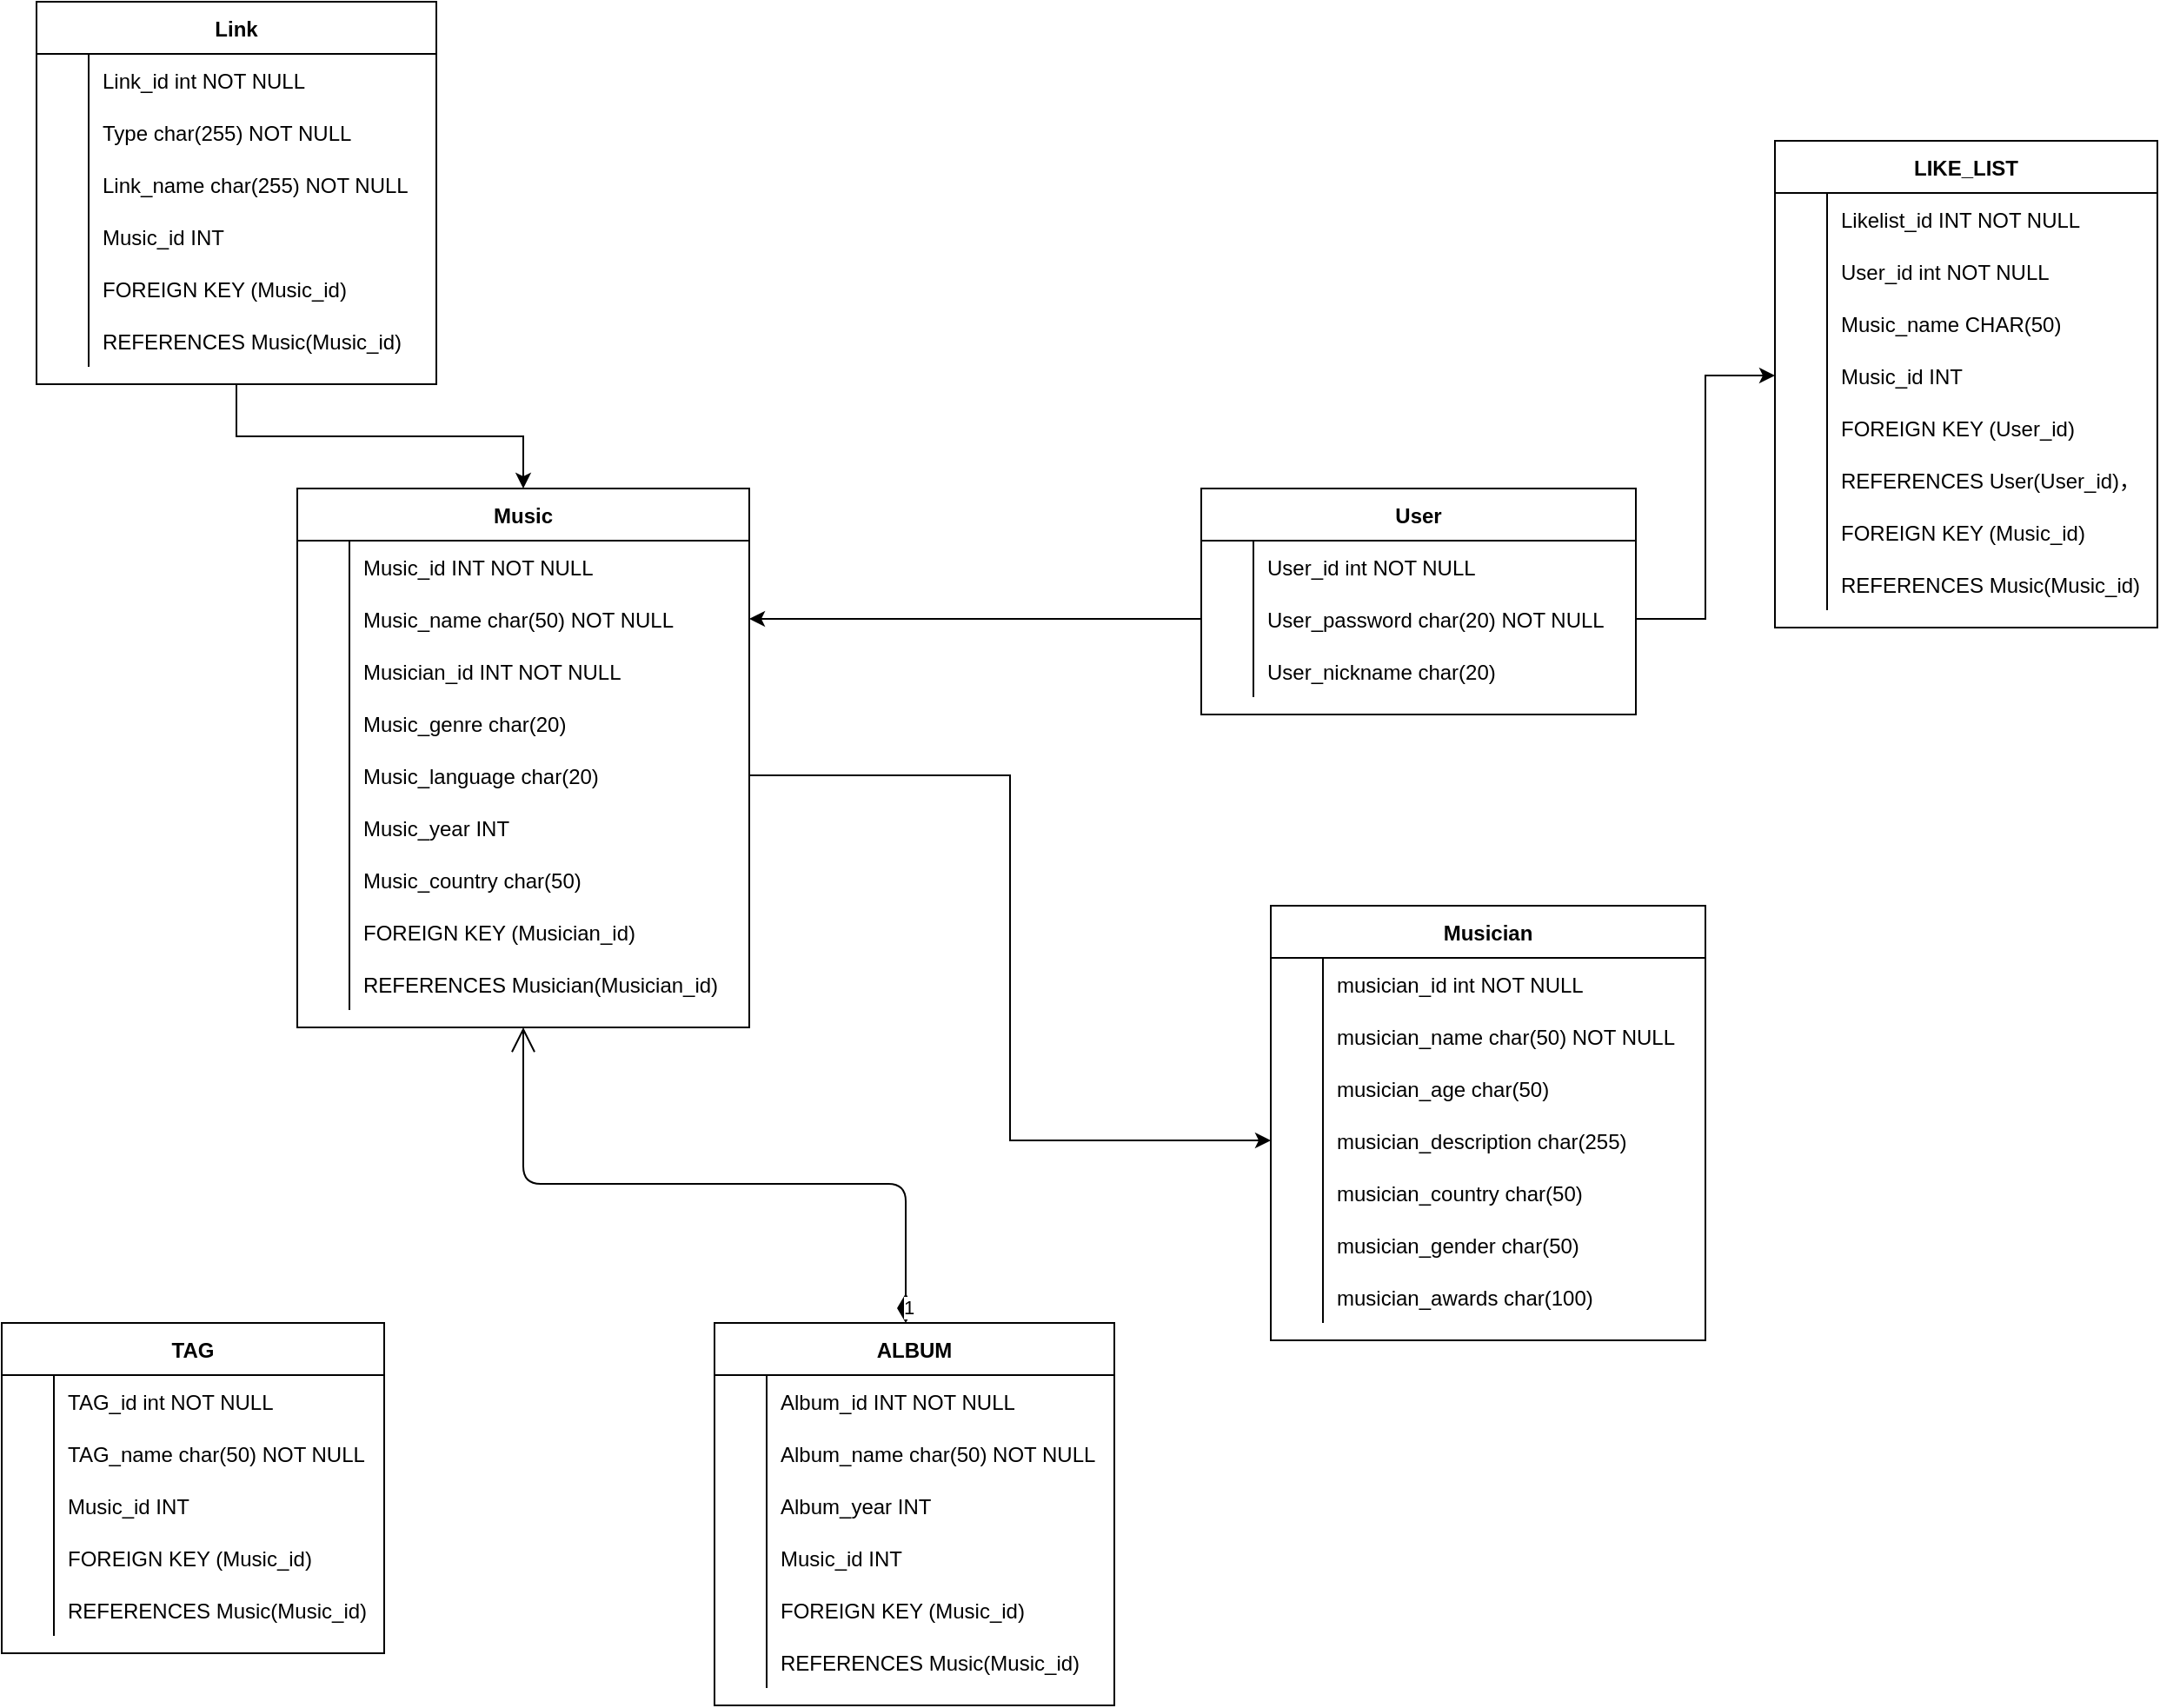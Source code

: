 <mxfile version="15.2.9" type="github">
  <diagram id="eq7mqiS46OCzrNljJGgb" name="Page-1">
    <mxGraphModel dx="2512" dy="762" grid="1" gridSize="10" guides="1" tooltips="1" connect="1" arrows="1" fold="1" page="1" pageScale="1" pageWidth="850" pageHeight="1100" math="0" shadow="0">
      <root>
        <mxCell id="0" />
        <mxCell id="1" parent="0" />
        <mxCell id="Ucu_w0ZbEck6iu1tIsg4-1" value="User" style="shape=table;startSize=30;container=1;collapsible=1;childLayout=tableLayout;fixedRows=1;rowLines=0;fontStyle=1;align=center;resizeLast=1;" vertex="1" parent="1">
          <mxGeometry x="520" y="320" width="250" height="130" as="geometry" />
        </mxCell>
        <mxCell id="Ucu_w0ZbEck6iu1tIsg4-2" value="" style="shape=partialRectangle;collapsible=0;dropTarget=0;pointerEvents=0;fillColor=none;points=[[0,0.5],[1,0.5]];portConstraint=eastwest;top=0;left=0;right=0;bottom=0;" vertex="1" parent="Ucu_w0ZbEck6iu1tIsg4-1">
          <mxGeometry y="30" width="250" height="30" as="geometry" />
        </mxCell>
        <mxCell id="Ucu_w0ZbEck6iu1tIsg4-3" value="" style="shape=partialRectangle;overflow=hidden;connectable=0;fillColor=none;top=0;left=0;bottom=0;right=0;" vertex="1" parent="Ucu_w0ZbEck6iu1tIsg4-2">
          <mxGeometry width="30" height="30" as="geometry">
            <mxRectangle width="30" height="30" as="alternateBounds" />
          </mxGeometry>
        </mxCell>
        <mxCell id="Ucu_w0ZbEck6iu1tIsg4-4" value="User_id int NOT NULL" style="shape=partialRectangle;overflow=hidden;connectable=0;fillColor=none;top=0;left=0;bottom=0;right=0;align=left;spacingLeft=6;" vertex="1" parent="Ucu_w0ZbEck6iu1tIsg4-2">
          <mxGeometry x="30" width="220" height="30" as="geometry">
            <mxRectangle width="220" height="30" as="alternateBounds" />
          </mxGeometry>
        </mxCell>
        <mxCell id="Ucu_w0ZbEck6iu1tIsg4-5" value="" style="shape=partialRectangle;collapsible=0;dropTarget=0;pointerEvents=0;fillColor=none;points=[[0,0.5],[1,0.5]];portConstraint=eastwest;top=0;left=0;right=0;bottom=0;" vertex="1" parent="Ucu_w0ZbEck6iu1tIsg4-1">
          <mxGeometry y="60" width="250" height="30" as="geometry" />
        </mxCell>
        <mxCell id="Ucu_w0ZbEck6iu1tIsg4-6" value="" style="shape=partialRectangle;overflow=hidden;connectable=0;fillColor=none;top=0;left=0;bottom=0;right=0;" vertex="1" parent="Ucu_w0ZbEck6iu1tIsg4-5">
          <mxGeometry width="30" height="30" as="geometry">
            <mxRectangle width="30" height="30" as="alternateBounds" />
          </mxGeometry>
        </mxCell>
        <mxCell id="Ucu_w0ZbEck6iu1tIsg4-7" value="User_password char(20) NOT NULL" style="shape=partialRectangle;overflow=hidden;connectable=0;fillColor=none;top=0;left=0;bottom=0;right=0;align=left;spacingLeft=6;" vertex="1" parent="Ucu_w0ZbEck6iu1tIsg4-5">
          <mxGeometry x="30" width="220" height="30" as="geometry">
            <mxRectangle width="220" height="30" as="alternateBounds" />
          </mxGeometry>
        </mxCell>
        <mxCell id="Ucu_w0ZbEck6iu1tIsg4-8" value="" style="shape=partialRectangle;collapsible=0;dropTarget=0;pointerEvents=0;fillColor=none;points=[[0,0.5],[1,0.5]];portConstraint=eastwest;top=0;left=0;right=0;bottom=0;" vertex="1" parent="Ucu_w0ZbEck6iu1tIsg4-1">
          <mxGeometry y="90" width="250" height="30" as="geometry" />
        </mxCell>
        <mxCell id="Ucu_w0ZbEck6iu1tIsg4-9" value="" style="shape=partialRectangle;overflow=hidden;connectable=0;fillColor=none;top=0;left=0;bottom=0;right=0;" vertex="1" parent="Ucu_w0ZbEck6iu1tIsg4-8">
          <mxGeometry width="30" height="30" as="geometry">
            <mxRectangle width="30" height="30" as="alternateBounds" />
          </mxGeometry>
        </mxCell>
        <mxCell id="Ucu_w0ZbEck6iu1tIsg4-10" value="User_nickname char(20)" style="shape=partialRectangle;overflow=hidden;connectable=0;fillColor=none;top=0;left=0;bottom=0;right=0;align=left;spacingLeft=6;" vertex="1" parent="Ucu_w0ZbEck6iu1tIsg4-8">
          <mxGeometry x="30" width="220" height="30" as="geometry">
            <mxRectangle width="220" height="30" as="alternateBounds" />
          </mxGeometry>
        </mxCell>
        <mxCell id="Ucu_w0ZbEck6iu1tIsg4-11" value="Musician" style="shape=table;startSize=30;container=1;collapsible=1;childLayout=tableLayout;fixedRows=1;rowLines=0;fontStyle=1;align=center;resizeLast=1;" vertex="1" parent="1">
          <mxGeometry x="560" y="560" width="250" height="250" as="geometry" />
        </mxCell>
        <mxCell id="Ucu_w0ZbEck6iu1tIsg4-12" value="" style="shape=partialRectangle;collapsible=0;dropTarget=0;pointerEvents=0;fillColor=none;points=[[0,0.5],[1,0.5]];portConstraint=eastwest;top=0;left=0;right=0;bottom=0;" vertex="1" parent="Ucu_w0ZbEck6iu1tIsg4-11">
          <mxGeometry y="30" width="250" height="30" as="geometry" />
        </mxCell>
        <mxCell id="Ucu_w0ZbEck6iu1tIsg4-13" value="" style="shape=partialRectangle;overflow=hidden;connectable=0;fillColor=none;top=0;left=0;bottom=0;right=0;" vertex="1" parent="Ucu_w0ZbEck6iu1tIsg4-12">
          <mxGeometry width="30" height="30" as="geometry">
            <mxRectangle width="30" height="30" as="alternateBounds" />
          </mxGeometry>
        </mxCell>
        <mxCell id="Ucu_w0ZbEck6iu1tIsg4-14" value="musician_id int NOT NULL" style="shape=partialRectangle;overflow=hidden;connectable=0;fillColor=none;top=0;left=0;bottom=0;right=0;align=left;spacingLeft=6;" vertex="1" parent="Ucu_w0ZbEck6iu1tIsg4-12">
          <mxGeometry x="30" width="220" height="30" as="geometry">
            <mxRectangle width="220" height="30" as="alternateBounds" />
          </mxGeometry>
        </mxCell>
        <mxCell id="Ucu_w0ZbEck6iu1tIsg4-15" value="" style="shape=partialRectangle;collapsible=0;dropTarget=0;pointerEvents=0;fillColor=none;points=[[0,0.5],[1,0.5]];portConstraint=eastwest;top=0;left=0;right=0;bottom=0;" vertex="1" parent="Ucu_w0ZbEck6iu1tIsg4-11">
          <mxGeometry y="60" width="250" height="30" as="geometry" />
        </mxCell>
        <mxCell id="Ucu_w0ZbEck6iu1tIsg4-16" value="" style="shape=partialRectangle;overflow=hidden;connectable=0;fillColor=none;top=0;left=0;bottom=0;right=0;" vertex="1" parent="Ucu_w0ZbEck6iu1tIsg4-15">
          <mxGeometry width="30" height="30" as="geometry">
            <mxRectangle width="30" height="30" as="alternateBounds" />
          </mxGeometry>
        </mxCell>
        <mxCell id="Ucu_w0ZbEck6iu1tIsg4-17" value="musician_name char(50) NOT NULL" style="shape=partialRectangle;overflow=hidden;connectable=0;fillColor=none;top=0;left=0;bottom=0;right=0;align=left;spacingLeft=6;" vertex="1" parent="Ucu_w0ZbEck6iu1tIsg4-15">
          <mxGeometry x="30" width="220" height="30" as="geometry">
            <mxRectangle width="220" height="30" as="alternateBounds" />
          </mxGeometry>
        </mxCell>
        <mxCell id="Ucu_w0ZbEck6iu1tIsg4-18" value="" style="shape=partialRectangle;collapsible=0;dropTarget=0;pointerEvents=0;fillColor=none;points=[[0,0.5],[1,0.5]];portConstraint=eastwest;top=0;left=0;right=0;bottom=0;" vertex="1" parent="Ucu_w0ZbEck6iu1tIsg4-11">
          <mxGeometry y="90" width="250" height="30" as="geometry" />
        </mxCell>
        <mxCell id="Ucu_w0ZbEck6iu1tIsg4-19" value="" style="shape=partialRectangle;overflow=hidden;connectable=0;fillColor=none;top=0;left=0;bottom=0;right=0;" vertex="1" parent="Ucu_w0ZbEck6iu1tIsg4-18">
          <mxGeometry width="30" height="30" as="geometry">
            <mxRectangle width="30" height="30" as="alternateBounds" />
          </mxGeometry>
        </mxCell>
        <mxCell id="Ucu_w0ZbEck6iu1tIsg4-20" value="musician_age char(50)" style="shape=partialRectangle;overflow=hidden;connectable=0;fillColor=none;top=0;left=0;bottom=0;right=0;align=left;spacingLeft=6;" vertex="1" parent="Ucu_w0ZbEck6iu1tIsg4-18">
          <mxGeometry x="30" width="220" height="30" as="geometry">
            <mxRectangle width="220" height="30" as="alternateBounds" />
          </mxGeometry>
        </mxCell>
        <mxCell id="Ucu_w0ZbEck6iu1tIsg4-21" value="" style="shape=partialRectangle;collapsible=0;dropTarget=0;pointerEvents=0;fillColor=none;points=[[0,0.5],[1,0.5]];portConstraint=eastwest;top=0;left=0;right=0;bottom=0;" vertex="1" parent="Ucu_w0ZbEck6iu1tIsg4-11">
          <mxGeometry y="120" width="250" height="30" as="geometry" />
        </mxCell>
        <mxCell id="Ucu_w0ZbEck6iu1tIsg4-22" value="" style="shape=partialRectangle;overflow=hidden;connectable=0;fillColor=none;top=0;left=0;bottom=0;right=0;" vertex="1" parent="Ucu_w0ZbEck6iu1tIsg4-21">
          <mxGeometry width="30" height="30" as="geometry">
            <mxRectangle width="30" height="30" as="alternateBounds" />
          </mxGeometry>
        </mxCell>
        <mxCell id="Ucu_w0ZbEck6iu1tIsg4-23" value="musician_description char(255)" style="shape=partialRectangle;overflow=hidden;connectable=0;fillColor=none;top=0;left=0;bottom=0;right=0;align=left;spacingLeft=6;" vertex="1" parent="Ucu_w0ZbEck6iu1tIsg4-21">
          <mxGeometry x="30" width="220" height="30" as="geometry">
            <mxRectangle width="220" height="30" as="alternateBounds" />
          </mxGeometry>
        </mxCell>
        <mxCell id="Ucu_w0ZbEck6iu1tIsg4-24" value="" style="shape=partialRectangle;collapsible=0;dropTarget=0;pointerEvents=0;fillColor=none;points=[[0,0.5],[1,0.5]];portConstraint=eastwest;top=0;left=0;right=0;bottom=0;" vertex="1" parent="Ucu_w0ZbEck6iu1tIsg4-11">
          <mxGeometry y="150" width="250" height="30" as="geometry" />
        </mxCell>
        <mxCell id="Ucu_w0ZbEck6iu1tIsg4-25" value="" style="shape=partialRectangle;overflow=hidden;connectable=0;fillColor=none;top=0;left=0;bottom=0;right=0;" vertex="1" parent="Ucu_w0ZbEck6iu1tIsg4-24">
          <mxGeometry width="30" height="30" as="geometry">
            <mxRectangle width="30" height="30" as="alternateBounds" />
          </mxGeometry>
        </mxCell>
        <mxCell id="Ucu_w0ZbEck6iu1tIsg4-26" value="musician_country char(50)" style="shape=partialRectangle;overflow=hidden;connectable=0;fillColor=none;top=0;left=0;bottom=0;right=0;align=left;spacingLeft=6;" vertex="1" parent="Ucu_w0ZbEck6iu1tIsg4-24">
          <mxGeometry x="30" width="220" height="30" as="geometry">
            <mxRectangle width="220" height="30" as="alternateBounds" />
          </mxGeometry>
        </mxCell>
        <mxCell id="Ucu_w0ZbEck6iu1tIsg4-27" value="" style="shape=partialRectangle;collapsible=0;dropTarget=0;pointerEvents=0;fillColor=none;points=[[0,0.5],[1,0.5]];portConstraint=eastwest;top=0;left=0;right=0;bottom=0;" vertex="1" parent="Ucu_w0ZbEck6iu1tIsg4-11">
          <mxGeometry y="180" width="250" height="30" as="geometry" />
        </mxCell>
        <mxCell id="Ucu_w0ZbEck6iu1tIsg4-28" value="" style="shape=partialRectangle;overflow=hidden;connectable=0;fillColor=none;top=0;left=0;bottom=0;right=0;" vertex="1" parent="Ucu_w0ZbEck6iu1tIsg4-27">
          <mxGeometry width="30" height="30" as="geometry">
            <mxRectangle width="30" height="30" as="alternateBounds" />
          </mxGeometry>
        </mxCell>
        <mxCell id="Ucu_w0ZbEck6iu1tIsg4-29" value="musician_gender  char(50)" style="shape=partialRectangle;overflow=hidden;connectable=0;fillColor=none;top=0;left=0;bottom=0;right=0;align=left;spacingLeft=6;" vertex="1" parent="Ucu_w0ZbEck6iu1tIsg4-27">
          <mxGeometry x="30" width="220" height="30" as="geometry">
            <mxRectangle width="220" height="30" as="alternateBounds" />
          </mxGeometry>
        </mxCell>
        <mxCell id="Ucu_w0ZbEck6iu1tIsg4-30" value="" style="shape=partialRectangle;collapsible=0;dropTarget=0;pointerEvents=0;fillColor=none;points=[[0,0.5],[1,0.5]];portConstraint=eastwest;top=0;left=0;right=0;bottom=0;" vertex="1" parent="Ucu_w0ZbEck6iu1tIsg4-11">
          <mxGeometry y="210" width="250" height="30" as="geometry" />
        </mxCell>
        <mxCell id="Ucu_w0ZbEck6iu1tIsg4-31" value="" style="shape=partialRectangle;overflow=hidden;connectable=0;fillColor=none;top=0;left=0;bottom=0;right=0;" vertex="1" parent="Ucu_w0ZbEck6iu1tIsg4-30">
          <mxGeometry width="30" height="30" as="geometry">
            <mxRectangle width="30" height="30" as="alternateBounds" />
          </mxGeometry>
        </mxCell>
        <mxCell id="Ucu_w0ZbEck6iu1tIsg4-32" value="musician_awards char(100)" style="shape=partialRectangle;overflow=hidden;connectable=0;fillColor=none;top=0;left=0;bottom=0;right=0;align=left;spacingLeft=6;" vertex="1" parent="Ucu_w0ZbEck6iu1tIsg4-30">
          <mxGeometry x="30" width="220" height="30" as="geometry">
            <mxRectangle width="220" height="30" as="alternateBounds" />
          </mxGeometry>
        </mxCell>
        <mxCell id="Ucu_w0ZbEck6iu1tIsg4-33" value="Music" style="shape=table;startSize=30;container=1;collapsible=1;childLayout=tableLayout;fixedRows=1;rowLines=0;fontStyle=1;align=center;resizeLast=1;" vertex="1" parent="1">
          <mxGeometry y="320" width="260" height="310" as="geometry" />
        </mxCell>
        <mxCell id="Ucu_w0ZbEck6iu1tIsg4-34" value="" style="shape=partialRectangle;collapsible=0;dropTarget=0;pointerEvents=0;fillColor=none;points=[[0,0.5],[1,0.5]];portConstraint=eastwest;top=0;left=0;right=0;bottom=0;" vertex="1" parent="Ucu_w0ZbEck6iu1tIsg4-33">
          <mxGeometry y="30" width="260" height="30" as="geometry" />
        </mxCell>
        <mxCell id="Ucu_w0ZbEck6iu1tIsg4-35" value="" style="shape=partialRectangle;overflow=hidden;connectable=0;fillColor=none;top=0;left=0;bottom=0;right=0;" vertex="1" parent="Ucu_w0ZbEck6iu1tIsg4-34">
          <mxGeometry width="30" height="30" as="geometry">
            <mxRectangle width="30" height="30" as="alternateBounds" />
          </mxGeometry>
        </mxCell>
        <mxCell id="Ucu_w0ZbEck6iu1tIsg4-36" value="Music_id INT NOT NULL" style="shape=partialRectangle;overflow=hidden;connectable=0;fillColor=none;top=0;left=0;bottom=0;right=0;align=left;spacingLeft=6;" vertex="1" parent="Ucu_w0ZbEck6iu1tIsg4-34">
          <mxGeometry x="30" width="230" height="30" as="geometry">
            <mxRectangle width="230" height="30" as="alternateBounds" />
          </mxGeometry>
        </mxCell>
        <mxCell id="Ucu_w0ZbEck6iu1tIsg4-37" value="" style="shape=partialRectangle;collapsible=0;dropTarget=0;pointerEvents=0;fillColor=none;points=[[0,0.5],[1,0.5]];portConstraint=eastwest;top=0;left=0;right=0;bottom=0;" vertex="1" parent="Ucu_w0ZbEck6iu1tIsg4-33">
          <mxGeometry y="60" width="260" height="30" as="geometry" />
        </mxCell>
        <mxCell id="Ucu_w0ZbEck6iu1tIsg4-38" value="" style="shape=partialRectangle;overflow=hidden;connectable=0;fillColor=none;top=0;left=0;bottom=0;right=0;" vertex="1" parent="Ucu_w0ZbEck6iu1tIsg4-37">
          <mxGeometry width="30" height="30" as="geometry">
            <mxRectangle width="30" height="30" as="alternateBounds" />
          </mxGeometry>
        </mxCell>
        <mxCell id="Ucu_w0ZbEck6iu1tIsg4-39" value="Music_name char(50) NOT NULL" style="shape=partialRectangle;overflow=hidden;connectable=0;fillColor=none;top=0;left=0;bottom=0;right=0;align=left;spacingLeft=6;" vertex="1" parent="Ucu_w0ZbEck6iu1tIsg4-37">
          <mxGeometry x="30" width="230" height="30" as="geometry">
            <mxRectangle width="230" height="30" as="alternateBounds" />
          </mxGeometry>
        </mxCell>
        <mxCell id="Ucu_w0ZbEck6iu1tIsg4-40" value="" style="shape=partialRectangle;collapsible=0;dropTarget=0;pointerEvents=0;fillColor=none;points=[[0,0.5],[1,0.5]];portConstraint=eastwest;top=0;left=0;right=0;bottom=0;" vertex="1" parent="Ucu_w0ZbEck6iu1tIsg4-33">
          <mxGeometry y="90" width="260" height="30" as="geometry" />
        </mxCell>
        <mxCell id="Ucu_w0ZbEck6iu1tIsg4-41" value="" style="shape=partialRectangle;overflow=hidden;connectable=0;fillColor=none;top=0;left=0;bottom=0;right=0;" vertex="1" parent="Ucu_w0ZbEck6iu1tIsg4-40">
          <mxGeometry width="30" height="30" as="geometry">
            <mxRectangle width="30" height="30" as="alternateBounds" />
          </mxGeometry>
        </mxCell>
        <mxCell id="Ucu_w0ZbEck6iu1tIsg4-42" value="Musician_id INT NOT NULL" style="shape=partialRectangle;overflow=hidden;connectable=0;fillColor=none;top=0;left=0;bottom=0;right=0;align=left;spacingLeft=6;" vertex="1" parent="Ucu_w0ZbEck6iu1tIsg4-40">
          <mxGeometry x="30" width="230" height="30" as="geometry">
            <mxRectangle width="230" height="30" as="alternateBounds" />
          </mxGeometry>
        </mxCell>
        <mxCell id="Ucu_w0ZbEck6iu1tIsg4-43" value="" style="shape=partialRectangle;collapsible=0;dropTarget=0;pointerEvents=0;fillColor=none;points=[[0,0.5],[1,0.5]];portConstraint=eastwest;top=0;left=0;right=0;bottom=0;" vertex="1" parent="Ucu_w0ZbEck6iu1tIsg4-33">
          <mxGeometry y="120" width="260" height="30" as="geometry" />
        </mxCell>
        <mxCell id="Ucu_w0ZbEck6iu1tIsg4-44" value="" style="shape=partialRectangle;overflow=hidden;connectable=0;fillColor=none;top=0;left=0;bottom=0;right=0;" vertex="1" parent="Ucu_w0ZbEck6iu1tIsg4-43">
          <mxGeometry width="30" height="30" as="geometry">
            <mxRectangle width="30" height="30" as="alternateBounds" />
          </mxGeometry>
        </mxCell>
        <mxCell id="Ucu_w0ZbEck6iu1tIsg4-45" value="Music_genre char(20)" style="shape=partialRectangle;overflow=hidden;connectable=0;fillColor=none;top=0;left=0;bottom=0;right=0;align=left;spacingLeft=6;" vertex="1" parent="Ucu_w0ZbEck6iu1tIsg4-43">
          <mxGeometry x="30" width="230" height="30" as="geometry">
            <mxRectangle width="230" height="30" as="alternateBounds" />
          </mxGeometry>
        </mxCell>
        <mxCell id="Ucu_w0ZbEck6iu1tIsg4-46" value="" style="shape=partialRectangle;collapsible=0;dropTarget=0;pointerEvents=0;fillColor=none;points=[[0,0.5],[1,0.5]];portConstraint=eastwest;top=0;left=0;right=0;bottom=0;" vertex="1" parent="Ucu_w0ZbEck6iu1tIsg4-33">
          <mxGeometry y="150" width="260" height="30" as="geometry" />
        </mxCell>
        <mxCell id="Ucu_w0ZbEck6iu1tIsg4-47" value="" style="shape=partialRectangle;overflow=hidden;connectable=0;fillColor=none;top=0;left=0;bottom=0;right=0;" vertex="1" parent="Ucu_w0ZbEck6iu1tIsg4-46">
          <mxGeometry width="30" height="30" as="geometry">
            <mxRectangle width="30" height="30" as="alternateBounds" />
          </mxGeometry>
        </mxCell>
        <mxCell id="Ucu_w0ZbEck6iu1tIsg4-48" value="Music_language char(20)" style="shape=partialRectangle;overflow=hidden;connectable=0;fillColor=none;top=0;left=0;bottom=0;right=0;align=left;spacingLeft=6;" vertex="1" parent="Ucu_w0ZbEck6iu1tIsg4-46">
          <mxGeometry x="30" width="230" height="30" as="geometry">
            <mxRectangle width="230" height="30" as="alternateBounds" />
          </mxGeometry>
        </mxCell>
        <mxCell id="Ucu_w0ZbEck6iu1tIsg4-49" value="" style="shape=partialRectangle;collapsible=0;dropTarget=0;pointerEvents=0;fillColor=none;points=[[0,0.5],[1,0.5]];portConstraint=eastwest;top=0;left=0;right=0;bottom=0;" vertex="1" parent="Ucu_w0ZbEck6iu1tIsg4-33">
          <mxGeometry y="180" width="260" height="30" as="geometry" />
        </mxCell>
        <mxCell id="Ucu_w0ZbEck6iu1tIsg4-50" value="" style="shape=partialRectangle;overflow=hidden;connectable=0;fillColor=none;top=0;left=0;bottom=0;right=0;" vertex="1" parent="Ucu_w0ZbEck6iu1tIsg4-49">
          <mxGeometry width="30" height="30" as="geometry">
            <mxRectangle width="30" height="30" as="alternateBounds" />
          </mxGeometry>
        </mxCell>
        <mxCell id="Ucu_w0ZbEck6iu1tIsg4-51" value="Music_year INT" style="shape=partialRectangle;overflow=hidden;connectable=0;fillColor=none;top=0;left=0;bottom=0;right=0;align=left;spacingLeft=6;" vertex="1" parent="Ucu_w0ZbEck6iu1tIsg4-49">
          <mxGeometry x="30" width="230" height="30" as="geometry">
            <mxRectangle width="230" height="30" as="alternateBounds" />
          </mxGeometry>
        </mxCell>
        <mxCell id="Ucu_w0ZbEck6iu1tIsg4-52" value="" style="shape=partialRectangle;collapsible=0;dropTarget=0;pointerEvents=0;fillColor=none;points=[[0,0.5],[1,0.5]];portConstraint=eastwest;top=0;left=0;right=0;bottom=0;" vertex="1" parent="Ucu_w0ZbEck6iu1tIsg4-33">
          <mxGeometry y="210" width="260" height="30" as="geometry" />
        </mxCell>
        <mxCell id="Ucu_w0ZbEck6iu1tIsg4-53" value="" style="shape=partialRectangle;overflow=hidden;connectable=0;fillColor=none;top=0;left=0;bottom=0;right=0;" vertex="1" parent="Ucu_w0ZbEck6iu1tIsg4-52">
          <mxGeometry width="30" height="30" as="geometry">
            <mxRectangle width="30" height="30" as="alternateBounds" />
          </mxGeometry>
        </mxCell>
        <mxCell id="Ucu_w0ZbEck6iu1tIsg4-54" value="Music_country char(50)" style="shape=partialRectangle;overflow=hidden;connectable=0;fillColor=none;top=0;left=0;bottom=0;right=0;align=left;spacingLeft=6;" vertex="1" parent="Ucu_w0ZbEck6iu1tIsg4-52">
          <mxGeometry x="30" width="230" height="30" as="geometry">
            <mxRectangle width="230" height="30" as="alternateBounds" />
          </mxGeometry>
        </mxCell>
        <mxCell id="Ucu_w0ZbEck6iu1tIsg4-55" value="" style="shape=partialRectangle;collapsible=0;dropTarget=0;pointerEvents=0;fillColor=none;points=[[0,0.5],[1,0.5]];portConstraint=eastwest;top=0;left=0;right=0;bottom=0;" vertex="1" parent="Ucu_w0ZbEck6iu1tIsg4-33">
          <mxGeometry y="240" width="260" height="30" as="geometry" />
        </mxCell>
        <mxCell id="Ucu_w0ZbEck6iu1tIsg4-56" value="" style="shape=partialRectangle;overflow=hidden;connectable=0;fillColor=none;top=0;left=0;bottom=0;right=0;" vertex="1" parent="Ucu_w0ZbEck6iu1tIsg4-55">
          <mxGeometry width="30" height="30" as="geometry">
            <mxRectangle width="30" height="30" as="alternateBounds" />
          </mxGeometry>
        </mxCell>
        <mxCell id="Ucu_w0ZbEck6iu1tIsg4-57" value="FOREIGN KEY (Musician_id)" style="shape=partialRectangle;overflow=hidden;connectable=0;fillColor=none;top=0;left=0;bottom=0;right=0;align=left;spacingLeft=6;" vertex="1" parent="Ucu_w0ZbEck6iu1tIsg4-55">
          <mxGeometry x="30" width="230" height="30" as="geometry">
            <mxRectangle width="230" height="30" as="alternateBounds" />
          </mxGeometry>
        </mxCell>
        <mxCell id="Ucu_w0ZbEck6iu1tIsg4-58" value="" style="shape=partialRectangle;collapsible=0;dropTarget=0;pointerEvents=0;fillColor=none;points=[[0,0.5],[1,0.5]];portConstraint=eastwest;top=0;left=0;right=0;bottom=0;" vertex="1" parent="Ucu_w0ZbEck6iu1tIsg4-33">
          <mxGeometry y="270" width="260" height="30" as="geometry" />
        </mxCell>
        <mxCell id="Ucu_w0ZbEck6iu1tIsg4-59" value="" style="shape=partialRectangle;overflow=hidden;connectable=0;fillColor=none;top=0;left=0;bottom=0;right=0;" vertex="1" parent="Ucu_w0ZbEck6iu1tIsg4-58">
          <mxGeometry width="30" height="30" as="geometry">
            <mxRectangle width="30" height="30" as="alternateBounds" />
          </mxGeometry>
        </mxCell>
        <mxCell id="Ucu_w0ZbEck6iu1tIsg4-60" value="REFERENCES Musician(Musician_id)" style="shape=partialRectangle;overflow=hidden;connectable=0;fillColor=none;top=0;left=0;bottom=0;right=0;align=left;spacingLeft=6;" vertex="1" parent="Ucu_w0ZbEck6iu1tIsg4-58">
          <mxGeometry x="30" width="230" height="30" as="geometry">
            <mxRectangle width="230" height="30" as="alternateBounds" />
          </mxGeometry>
        </mxCell>
        <mxCell id="Ucu_w0ZbEck6iu1tIsg4-149" style="edgeStyle=orthogonalEdgeStyle;rounded=0;orthogonalLoop=1;jettySize=auto;html=1;exitX=0.5;exitY=1;exitDx=0;exitDy=0;" edge="1" parent="1" source="Ucu_w0ZbEck6iu1tIsg4-61" target="Ucu_w0ZbEck6iu1tIsg4-33">
          <mxGeometry relative="1" as="geometry" />
        </mxCell>
        <mxCell id="Ucu_w0ZbEck6iu1tIsg4-61" value="Link" style="shape=table;startSize=30;container=1;collapsible=1;childLayout=tableLayout;fixedRows=1;rowLines=0;fontStyle=1;align=center;resizeLast=1;" vertex="1" parent="1">
          <mxGeometry x="-150" y="40" width="230" height="220" as="geometry" />
        </mxCell>
        <mxCell id="Ucu_w0ZbEck6iu1tIsg4-62" value="" style="shape=partialRectangle;collapsible=0;dropTarget=0;pointerEvents=0;fillColor=none;points=[[0,0.5],[1,0.5]];portConstraint=eastwest;top=0;left=0;right=0;bottom=0;" vertex="1" parent="Ucu_w0ZbEck6iu1tIsg4-61">
          <mxGeometry y="30" width="230" height="30" as="geometry" />
        </mxCell>
        <mxCell id="Ucu_w0ZbEck6iu1tIsg4-63" value="" style="shape=partialRectangle;overflow=hidden;connectable=0;fillColor=none;top=0;left=0;bottom=0;right=0;" vertex="1" parent="Ucu_w0ZbEck6iu1tIsg4-62">
          <mxGeometry width="30" height="30" as="geometry">
            <mxRectangle width="30" height="30" as="alternateBounds" />
          </mxGeometry>
        </mxCell>
        <mxCell id="Ucu_w0ZbEck6iu1tIsg4-64" value="Link_id int NOT NULL" style="shape=partialRectangle;overflow=hidden;connectable=0;fillColor=none;top=0;left=0;bottom=0;right=0;align=left;spacingLeft=6;" vertex="1" parent="Ucu_w0ZbEck6iu1tIsg4-62">
          <mxGeometry x="30" width="200" height="30" as="geometry">
            <mxRectangle width="200" height="30" as="alternateBounds" />
          </mxGeometry>
        </mxCell>
        <mxCell id="Ucu_w0ZbEck6iu1tIsg4-65" value="" style="shape=partialRectangle;collapsible=0;dropTarget=0;pointerEvents=0;fillColor=none;points=[[0,0.5],[1,0.5]];portConstraint=eastwest;top=0;left=0;right=0;bottom=0;" vertex="1" parent="Ucu_w0ZbEck6iu1tIsg4-61">
          <mxGeometry y="60" width="230" height="30" as="geometry" />
        </mxCell>
        <mxCell id="Ucu_w0ZbEck6iu1tIsg4-66" value="" style="shape=partialRectangle;overflow=hidden;connectable=0;fillColor=none;top=0;left=0;bottom=0;right=0;" vertex="1" parent="Ucu_w0ZbEck6iu1tIsg4-65">
          <mxGeometry width="30" height="30" as="geometry">
            <mxRectangle width="30" height="30" as="alternateBounds" />
          </mxGeometry>
        </mxCell>
        <mxCell id="Ucu_w0ZbEck6iu1tIsg4-67" value="Type char(255) NOT NULL" style="shape=partialRectangle;overflow=hidden;connectable=0;fillColor=none;top=0;left=0;bottom=0;right=0;align=left;spacingLeft=6;" vertex="1" parent="Ucu_w0ZbEck6iu1tIsg4-65">
          <mxGeometry x="30" width="200" height="30" as="geometry">
            <mxRectangle width="200" height="30" as="alternateBounds" />
          </mxGeometry>
        </mxCell>
        <mxCell id="Ucu_w0ZbEck6iu1tIsg4-68" value="" style="shape=partialRectangle;collapsible=0;dropTarget=0;pointerEvents=0;fillColor=none;points=[[0,0.5],[1,0.5]];portConstraint=eastwest;top=0;left=0;right=0;bottom=0;" vertex="1" parent="Ucu_w0ZbEck6iu1tIsg4-61">
          <mxGeometry y="90" width="230" height="30" as="geometry" />
        </mxCell>
        <mxCell id="Ucu_w0ZbEck6iu1tIsg4-69" value="" style="shape=partialRectangle;overflow=hidden;connectable=0;fillColor=none;top=0;left=0;bottom=0;right=0;" vertex="1" parent="Ucu_w0ZbEck6iu1tIsg4-68">
          <mxGeometry width="30" height="30" as="geometry">
            <mxRectangle width="30" height="30" as="alternateBounds" />
          </mxGeometry>
        </mxCell>
        <mxCell id="Ucu_w0ZbEck6iu1tIsg4-70" value="Link_name char(255) NOT NULL" style="shape=partialRectangle;overflow=hidden;connectable=0;fillColor=none;top=0;left=0;bottom=0;right=0;align=left;spacingLeft=6;" vertex="1" parent="Ucu_w0ZbEck6iu1tIsg4-68">
          <mxGeometry x="30" width="200" height="30" as="geometry">
            <mxRectangle width="200" height="30" as="alternateBounds" />
          </mxGeometry>
        </mxCell>
        <mxCell id="Ucu_w0ZbEck6iu1tIsg4-71" value="" style="shape=partialRectangle;collapsible=0;dropTarget=0;pointerEvents=0;fillColor=none;points=[[0,0.5],[1,0.5]];portConstraint=eastwest;top=0;left=0;right=0;bottom=0;" vertex="1" parent="Ucu_w0ZbEck6iu1tIsg4-61">
          <mxGeometry y="120" width="230" height="30" as="geometry" />
        </mxCell>
        <mxCell id="Ucu_w0ZbEck6iu1tIsg4-72" value="" style="shape=partialRectangle;overflow=hidden;connectable=0;fillColor=none;top=0;left=0;bottom=0;right=0;" vertex="1" parent="Ucu_w0ZbEck6iu1tIsg4-71">
          <mxGeometry width="30" height="30" as="geometry">
            <mxRectangle width="30" height="30" as="alternateBounds" />
          </mxGeometry>
        </mxCell>
        <mxCell id="Ucu_w0ZbEck6iu1tIsg4-73" value="Music_id INT" style="shape=partialRectangle;overflow=hidden;connectable=0;fillColor=none;top=0;left=0;bottom=0;right=0;align=left;spacingLeft=6;" vertex="1" parent="Ucu_w0ZbEck6iu1tIsg4-71">
          <mxGeometry x="30" width="200" height="30" as="geometry">
            <mxRectangle width="200" height="30" as="alternateBounds" />
          </mxGeometry>
        </mxCell>
        <mxCell id="Ucu_w0ZbEck6iu1tIsg4-74" value="" style="shape=partialRectangle;collapsible=0;dropTarget=0;pointerEvents=0;fillColor=none;points=[[0,0.5],[1,0.5]];portConstraint=eastwest;top=0;left=0;right=0;bottom=0;" vertex="1" parent="Ucu_w0ZbEck6iu1tIsg4-61">
          <mxGeometry y="150" width="230" height="30" as="geometry" />
        </mxCell>
        <mxCell id="Ucu_w0ZbEck6iu1tIsg4-75" value="" style="shape=partialRectangle;overflow=hidden;connectable=0;fillColor=none;top=0;left=0;bottom=0;right=0;" vertex="1" parent="Ucu_w0ZbEck6iu1tIsg4-74">
          <mxGeometry width="30" height="30" as="geometry">
            <mxRectangle width="30" height="30" as="alternateBounds" />
          </mxGeometry>
        </mxCell>
        <mxCell id="Ucu_w0ZbEck6iu1tIsg4-76" value="FOREIGN KEY (Music_id)" style="shape=partialRectangle;overflow=hidden;connectable=0;fillColor=none;top=0;left=0;bottom=0;right=0;align=left;spacingLeft=6;" vertex="1" parent="Ucu_w0ZbEck6iu1tIsg4-74">
          <mxGeometry x="30" width="200" height="30" as="geometry">
            <mxRectangle width="200" height="30" as="alternateBounds" />
          </mxGeometry>
        </mxCell>
        <mxCell id="Ucu_w0ZbEck6iu1tIsg4-77" value="" style="shape=partialRectangle;collapsible=0;dropTarget=0;pointerEvents=0;fillColor=none;points=[[0,0.5],[1,0.5]];portConstraint=eastwest;top=0;left=0;right=0;bottom=0;" vertex="1" parent="Ucu_w0ZbEck6iu1tIsg4-61">
          <mxGeometry y="180" width="230" height="30" as="geometry" />
        </mxCell>
        <mxCell id="Ucu_w0ZbEck6iu1tIsg4-78" value="" style="shape=partialRectangle;overflow=hidden;connectable=0;fillColor=none;top=0;left=0;bottom=0;right=0;" vertex="1" parent="Ucu_w0ZbEck6iu1tIsg4-77">
          <mxGeometry width="30" height="30" as="geometry">
            <mxRectangle width="30" height="30" as="alternateBounds" />
          </mxGeometry>
        </mxCell>
        <mxCell id="Ucu_w0ZbEck6iu1tIsg4-79" value="REFERENCES Music(Music_id)" style="shape=partialRectangle;overflow=hidden;connectable=0;fillColor=none;top=0;left=0;bottom=0;right=0;align=left;spacingLeft=6;" vertex="1" parent="Ucu_w0ZbEck6iu1tIsg4-77">
          <mxGeometry x="30" width="200" height="30" as="geometry">
            <mxRectangle width="200" height="30" as="alternateBounds" />
          </mxGeometry>
        </mxCell>
        <mxCell id="Ucu_w0ZbEck6iu1tIsg4-80" value="TAG" style="shape=table;startSize=30;container=1;collapsible=1;childLayout=tableLayout;fixedRows=1;rowLines=0;fontStyle=1;align=center;resizeLast=1;" vertex="1" parent="1">
          <mxGeometry x="-170" y="800" width="220" height="190" as="geometry" />
        </mxCell>
        <mxCell id="Ucu_w0ZbEck6iu1tIsg4-81" value="" style="shape=partialRectangle;collapsible=0;dropTarget=0;pointerEvents=0;fillColor=none;points=[[0,0.5],[1,0.5]];portConstraint=eastwest;top=0;left=0;right=0;bottom=0;" vertex="1" parent="Ucu_w0ZbEck6iu1tIsg4-80">
          <mxGeometry y="30" width="220" height="30" as="geometry" />
        </mxCell>
        <mxCell id="Ucu_w0ZbEck6iu1tIsg4-82" value="" style="shape=partialRectangle;overflow=hidden;connectable=0;fillColor=none;top=0;left=0;bottom=0;right=0;" vertex="1" parent="Ucu_w0ZbEck6iu1tIsg4-81">
          <mxGeometry width="30" height="30" as="geometry">
            <mxRectangle width="30" height="30" as="alternateBounds" />
          </mxGeometry>
        </mxCell>
        <mxCell id="Ucu_w0ZbEck6iu1tIsg4-83" value="TAG_id int NOT NULL" style="shape=partialRectangle;overflow=hidden;connectable=0;fillColor=none;top=0;left=0;bottom=0;right=0;align=left;spacingLeft=6;" vertex="1" parent="Ucu_w0ZbEck6iu1tIsg4-81">
          <mxGeometry x="30" width="190" height="30" as="geometry">
            <mxRectangle width="190" height="30" as="alternateBounds" />
          </mxGeometry>
        </mxCell>
        <mxCell id="Ucu_w0ZbEck6iu1tIsg4-84" value="" style="shape=partialRectangle;collapsible=0;dropTarget=0;pointerEvents=0;fillColor=none;points=[[0,0.5],[1,0.5]];portConstraint=eastwest;top=0;left=0;right=0;bottom=0;" vertex="1" parent="Ucu_w0ZbEck6iu1tIsg4-80">
          <mxGeometry y="60" width="220" height="30" as="geometry" />
        </mxCell>
        <mxCell id="Ucu_w0ZbEck6iu1tIsg4-85" value="" style="shape=partialRectangle;overflow=hidden;connectable=0;fillColor=none;top=0;left=0;bottom=0;right=0;" vertex="1" parent="Ucu_w0ZbEck6iu1tIsg4-84">
          <mxGeometry width="30" height="30" as="geometry">
            <mxRectangle width="30" height="30" as="alternateBounds" />
          </mxGeometry>
        </mxCell>
        <mxCell id="Ucu_w0ZbEck6iu1tIsg4-86" value="TAG_name char(50) NOT NULL" style="shape=partialRectangle;overflow=hidden;connectable=0;fillColor=none;top=0;left=0;bottom=0;right=0;align=left;spacingLeft=6;" vertex="1" parent="Ucu_w0ZbEck6iu1tIsg4-84">
          <mxGeometry x="30" width="190" height="30" as="geometry">
            <mxRectangle width="190" height="30" as="alternateBounds" />
          </mxGeometry>
        </mxCell>
        <mxCell id="Ucu_w0ZbEck6iu1tIsg4-87" value="" style="shape=partialRectangle;collapsible=0;dropTarget=0;pointerEvents=0;fillColor=none;points=[[0,0.5],[1,0.5]];portConstraint=eastwest;top=0;left=0;right=0;bottom=0;" vertex="1" parent="Ucu_w0ZbEck6iu1tIsg4-80">
          <mxGeometry y="90" width="220" height="30" as="geometry" />
        </mxCell>
        <mxCell id="Ucu_w0ZbEck6iu1tIsg4-88" value="" style="shape=partialRectangle;overflow=hidden;connectable=0;fillColor=none;top=0;left=0;bottom=0;right=0;" vertex="1" parent="Ucu_w0ZbEck6iu1tIsg4-87">
          <mxGeometry width="30" height="30" as="geometry">
            <mxRectangle width="30" height="30" as="alternateBounds" />
          </mxGeometry>
        </mxCell>
        <mxCell id="Ucu_w0ZbEck6iu1tIsg4-89" value="Music_id INT" style="shape=partialRectangle;overflow=hidden;connectable=0;fillColor=none;top=0;left=0;bottom=0;right=0;align=left;spacingLeft=6;" vertex="1" parent="Ucu_w0ZbEck6iu1tIsg4-87">
          <mxGeometry x="30" width="190" height="30" as="geometry">
            <mxRectangle width="190" height="30" as="alternateBounds" />
          </mxGeometry>
        </mxCell>
        <mxCell id="Ucu_w0ZbEck6iu1tIsg4-90" value="" style="shape=partialRectangle;collapsible=0;dropTarget=0;pointerEvents=0;fillColor=none;points=[[0,0.5],[1,0.5]];portConstraint=eastwest;top=0;left=0;right=0;bottom=0;" vertex="1" parent="Ucu_w0ZbEck6iu1tIsg4-80">
          <mxGeometry y="120" width="220" height="30" as="geometry" />
        </mxCell>
        <mxCell id="Ucu_w0ZbEck6iu1tIsg4-91" value="" style="shape=partialRectangle;overflow=hidden;connectable=0;fillColor=none;top=0;left=0;bottom=0;right=0;" vertex="1" parent="Ucu_w0ZbEck6iu1tIsg4-90">
          <mxGeometry width="30" height="30" as="geometry">
            <mxRectangle width="30" height="30" as="alternateBounds" />
          </mxGeometry>
        </mxCell>
        <mxCell id="Ucu_w0ZbEck6iu1tIsg4-92" value="FOREIGN KEY (Music_id)" style="shape=partialRectangle;overflow=hidden;connectable=0;fillColor=none;top=0;left=0;bottom=0;right=0;align=left;spacingLeft=6;" vertex="1" parent="Ucu_w0ZbEck6iu1tIsg4-90">
          <mxGeometry x="30" width="190" height="30" as="geometry">
            <mxRectangle width="190" height="30" as="alternateBounds" />
          </mxGeometry>
        </mxCell>
        <mxCell id="Ucu_w0ZbEck6iu1tIsg4-93" value="" style="shape=partialRectangle;collapsible=0;dropTarget=0;pointerEvents=0;fillColor=none;points=[[0,0.5],[1,0.5]];portConstraint=eastwest;top=0;left=0;right=0;bottom=0;" vertex="1" parent="Ucu_w0ZbEck6iu1tIsg4-80">
          <mxGeometry y="150" width="220" height="30" as="geometry" />
        </mxCell>
        <mxCell id="Ucu_w0ZbEck6iu1tIsg4-94" value="" style="shape=partialRectangle;overflow=hidden;connectable=0;fillColor=none;top=0;left=0;bottom=0;right=0;" vertex="1" parent="Ucu_w0ZbEck6iu1tIsg4-93">
          <mxGeometry width="30" height="30" as="geometry">
            <mxRectangle width="30" height="30" as="alternateBounds" />
          </mxGeometry>
        </mxCell>
        <mxCell id="Ucu_w0ZbEck6iu1tIsg4-95" value="REFERENCES Music(Music_id)" style="shape=partialRectangle;overflow=hidden;connectable=0;fillColor=none;top=0;left=0;bottom=0;right=0;align=left;spacingLeft=6;" vertex="1" parent="Ucu_w0ZbEck6iu1tIsg4-93">
          <mxGeometry x="30" width="190" height="30" as="geometry">
            <mxRectangle width="190" height="30" as="alternateBounds" />
          </mxGeometry>
        </mxCell>
        <mxCell id="Ucu_w0ZbEck6iu1tIsg4-96" value="LIKE_LIST" style="shape=table;startSize=30;container=1;collapsible=1;childLayout=tableLayout;fixedRows=1;rowLines=0;fontStyle=1;align=center;resizeLast=1;" vertex="1" parent="1">
          <mxGeometry x="850" y="120" width="220" height="280" as="geometry" />
        </mxCell>
        <mxCell id="Ucu_w0ZbEck6iu1tIsg4-97" value="" style="shape=partialRectangle;collapsible=0;dropTarget=0;pointerEvents=0;fillColor=none;points=[[0,0.5],[1,0.5]];portConstraint=eastwest;top=0;left=0;right=0;bottom=0;" vertex="1" parent="Ucu_w0ZbEck6iu1tIsg4-96">
          <mxGeometry y="30" width="220" height="30" as="geometry" />
        </mxCell>
        <mxCell id="Ucu_w0ZbEck6iu1tIsg4-98" value="" style="shape=partialRectangle;overflow=hidden;connectable=0;fillColor=none;top=0;left=0;bottom=0;right=0;" vertex="1" parent="Ucu_w0ZbEck6iu1tIsg4-97">
          <mxGeometry width="30" height="30" as="geometry">
            <mxRectangle width="30" height="30" as="alternateBounds" />
          </mxGeometry>
        </mxCell>
        <mxCell id="Ucu_w0ZbEck6iu1tIsg4-99" value="Likelist_id INT NOT NULL" style="shape=partialRectangle;overflow=hidden;connectable=0;fillColor=none;top=0;left=0;bottom=0;right=0;align=left;spacingLeft=6;" vertex="1" parent="Ucu_w0ZbEck6iu1tIsg4-97">
          <mxGeometry x="30" width="190" height="30" as="geometry">
            <mxRectangle width="190" height="30" as="alternateBounds" />
          </mxGeometry>
        </mxCell>
        <mxCell id="Ucu_w0ZbEck6iu1tIsg4-100" value="" style="shape=partialRectangle;collapsible=0;dropTarget=0;pointerEvents=0;fillColor=none;points=[[0,0.5],[1,0.5]];portConstraint=eastwest;top=0;left=0;right=0;bottom=0;" vertex="1" parent="Ucu_w0ZbEck6iu1tIsg4-96">
          <mxGeometry y="60" width="220" height="30" as="geometry" />
        </mxCell>
        <mxCell id="Ucu_w0ZbEck6iu1tIsg4-101" value="" style="shape=partialRectangle;overflow=hidden;connectable=0;fillColor=none;top=0;left=0;bottom=0;right=0;" vertex="1" parent="Ucu_w0ZbEck6iu1tIsg4-100">
          <mxGeometry width="30" height="30" as="geometry">
            <mxRectangle width="30" height="30" as="alternateBounds" />
          </mxGeometry>
        </mxCell>
        <mxCell id="Ucu_w0ZbEck6iu1tIsg4-102" value="User_id int NOT NULL" style="shape=partialRectangle;overflow=hidden;connectable=0;fillColor=none;top=0;left=0;bottom=0;right=0;align=left;spacingLeft=6;" vertex="1" parent="Ucu_w0ZbEck6iu1tIsg4-100">
          <mxGeometry x="30" width="190" height="30" as="geometry">
            <mxRectangle width="190" height="30" as="alternateBounds" />
          </mxGeometry>
        </mxCell>
        <mxCell id="Ucu_w0ZbEck6iu1tIsg4-103" value="" style="shape=partialRectangle;collapsible=0;dropTarget=0;pointerEvents=0;fillColor=none;points=[[0,0.5],[1,0.5]];portConstraint=eastwest;top=0;left=0;right=0;bottom=0;" vertex="1" parent="Ucu_w0ZbEck6iu1tIsg4-96">
          <mxGeometry y="90" width="220" height="30" as="geometry" />
        </mxCell>
        <mxCell id="Ucu_w0ZbEck6iu1tIsg4-104" value="" style="shape=partialRectangle;overflow=hidden;connectable=0;fillColor=none;top=0;left=0;bottom=0;right=0;" vertex="1" parent="Ucu_w0ZbEck6iu1tIsg4-103">
          <mxGeometry width="30" height="30" as="geometry">
            <mxRectangle width="30" height="30" as="alternateBounds" />
          </mxGeometry>
        </mxCell>
        <mxCell id="Ucu_w0ZbEck6iu1tIsg4-105" value="Music_name CHAR(50)" style="shape=partialRectangle;overflow=hidden;connectable=0;fillColor=none;top=0;left=0;bottom=0;right=0;align=left;spacingLeft=6;" vertex="1" parent="Ucu_w0ZbEck6iu1tIsg4-103">
          <mxGeometry x="30" width="190" height="30" as="geometry">
            <mxRectangle width="190" height="30" as="alternateBounds" />
          </mxGeometry>
        </mxCell>
        <mxCell id="Ucu_w0ZbEck6iu1tIsg4-106" value="" style="shape=partialRectangle;collapsible=0;dropTarget=0;pointerEvents=0;fillColor=none;points=[[0,0.5],[1,0.5]];portConstraint=eastwest;top=0;left=0;right=0;bottom=0;" vertex="1" parent="Ucu_w0ZbEck6iu1tIsg4-96">
          <mxGeometry y="120" width="220" height="30" as="geometry" />
        </mxCell>
        <mxCell id="Ucu_w0ZbEck6iu1tIsg4-107" value="" style="shape=partialRectangle;overflow=hidden;connectable=0;fillColor=none;top=0;left=0;bottom=0;right=0;" vertex="1" parent="Ucu_w0ZbEck6iu1tIsg4-106">
          <mxGeometry width="30" height="30" as="geometry">
            <mxRectangle width="30" height="30" as="alternateBounds" />
          </mxGeometry>
        </mxCell>
        <mxCell id="Ucu_w0ZbEck6iu1tIsg4-108" value="Music_id INT" style="shape=partialRectangle;overflow=hidden;connectable=0;fillColor=none;top=0;left=0;bottom=0;right=0;align=left;spacingLeft=6;" vertex="1" parent="Ucu_w0ZbEck6iu1tIsg4-106">
          <mxGeometry x="30" width="190" height="30" as="geometry">
            <mxRectangle width="190" height="30" as="alternateBounds" />
          </mxGeometry>
        </mxCell>
        <mxCell id="Ucu_w0ZbEck6iu1tIsg4-109" value="" style="shape=partialRectangle;collapsible=0;dropTarget=0;pointerEvents=0;fillColor=none;points=[[0,0.5],[1,0.5]];portConstraint=eastwest;top=0;left=0;right=0;bottom=0;" vertex="1" parent="Ucu_w0ZbEck6iu1tIsg4-96">
          <mxGeometry y="150" width="220" height="30" as="geometry" />
        </mxCell>
        <mxCell id="Ucu_w0ZbEck6iu1tIsg4-110" value="" style="shape=partialRectangle;overflow=hidden;connectable=0;fillColor=none;top=0;left=0;bottom=0;right=0;" vertex="1" parent="Ucu_w0ZbEck6iu1tIsg4-109">
          <mxGeometry width="30" height="30" as="geometry">
            <mxRectangle width="30" height="30" as="alternateBounds" />
          </mxGeometry>
        </mxCell>
        <mxCell id="Ucu_w0ZbEck6iu1tIsg4-111" value="FOREIGN KEY (User_id)" style="shape=partialRectangle;overflow=hidden;connectable=0;fillColor=none;top=0;left=0;bottom=0;right=0;align=left;spacingLeft=6;" vertex="1" parent="Ucu_w0ZbEck6iu1tIsg4-109">
          <mxGeometry x="30" width="190" height="30" as="geometry">
            <mxRectangle width="190" height="30" as="alternateBounds" />
          </mxGeometry>
        </mxCell>
        <mxCell id="Ucu_w0ZbEck6iu1tIsg4-112" value="" style="shape=partialRectangle;collapsible=0;dropTarget=0;pointerEvents=0;fillColor=none;points=[[0,0.5],[1,0.5]];portConstraint=eastwest;top=0;left=0;right=0;bottom=0;" vertex="1" parent="Ucu_w0ZbEck6iu1tIsg4-96">
          <mxGeometry y="180" width="220" height="30" as="geometry" />
        </mxCell>
        <mxCell id="Ucu_w0ZbEck6iu1tIsg4-113" value="" style="shape=partialRectangle;overflow=hidden;connectable=0;fillColor=none;top=0;left=0;bottom=0;right=0;" vertex="1" parent="Ucu_w0ZbEck6iu1tIsg4-112">
          <mxGeometry width="30" height="30" as="geometry">
            <mxRectangle width="30" height="30" as="alternateBounds" />
          </mxGeometry>
        </mxCell>
        <mxCell id="Ucu_w0ZbEck6iu1tIsg4-114" value="REFERENCES User(User_id)，" style="shape=partialRectangle;overflow=hidden;connectable=0;fillColor=none;top=0;left=0;bottom=0;right=0;align=left;spacingLeft=6;" vertex="1" parent="Ucu_w0ZbEck6iu1tIsg4-112">
          <mxGeometry x="30" width="190" height="30" as="geometry">
            <mxRectangle width="190" height="30" as="alternateBounds" />
          </mxGeometry>
        </mxCell>
        <mxCell id="Ucu_w0ZbEck6iu1tIsg4-115" value="" style="shape=partialRectangle;collapsible=0;dropTarget=0;pointerEvents=0;fillColor=none;points=[[0,0.5],[1,0.5]];portConstraint=eastwest;top=0;left=0;right=0;bottom=0;" vertex="1" parent="Ucu_w0ZbEck6iu1tIsg4-96">
          <mxGeometry y="210" width="220" height="30" as="geometry" />
        </mxCell>
        <mxCell id="Ucu_w0ZbEck6iu1tIsg4-116" value="" style="shape=partialRectangle;overflow=hidden;connectable=0;fillColor=none;top=0;left=0;bottom=0;right=0;" vertex="1" parent="Ucu_w0ZbEck6iu1tIsg4-115">
          <mxGeometry width="30" height="30" as="geometry">
            <mxRectangle width="30" height="30" as="alternateBounds" />
          </mxGeometry>
        </mxCell>
        <mxCell id="Ucu_w0ZbEck6iu1tIsg4-117" value="FOREIGN KEY (Music_id)" style="shape=partialRectangle;overflow=hidden;connectable=0;fillColor=none;top=0;left=0;bottom=0;right=0;align=left;spacingLeft=6;" vertex="1" parent="Ucu_w0ZbEck6iu1tIsg4-115">
          <mxGeometry x="30" width="190" height="30" as="geometry">
            <mxRectangle width="190" height="30" as="alternateBounds" />
          </mxGeometry>
        </mxCell>
        <mxCell id="Ucu_w0ZbEck6iu1tIsg4-118" value="" style="shape=partialRectangle;collapsible=0;dropTarget=0;pointerEvents=0;fillColor=none;points=[[0,0.5],[1,0.5]];portConstraint=eastwest;top=0;left=0;right=0;bottom=0;" vertex="1" parent="Ucu_w0ZbEck6iu1tIsg4-96">
          <mxGeometry y="240" width="220" height="30" as="geometry" />
        </mxCell>
        <mxCell id="Ucu_w0ZbEck6iu1tIsg4-119" value="" style="shape=partialRectangle;overflow=hidden;connectable=0;fillColor=none;top=0;left=0;bottom=0;right=0;" vertex="1" parent="Ucu_w0ZbEck6iu1tIsg4-118">
          <mxGeometry width="30" height="30" as="geometry">
            <mxRectangle width="30" height="30" as="alternateBounds" />
          </mxGeometry>
        </mxCell>
        <mxCell id="Ucu_w0ZbEck6iu1tIsg4-120" value="REFERENCES Music(Music_id)" style="shape=partialRectangle;overflow=hidden;connectable=0;fillColor=none;top=0;left=0;bottom=0;right=0;align=left;spacingLeft=6;" vertex="1" parent="Ucu_w0ZbEck6iu1tIsg4-118">
          <mxGeometry x="30" width="190" height="30" as="geometry">
            <mxRectangle width="190" height="30" as="alternateBounds" />
          </mxGeometry>
        </mxCell>
        <mxCell id="Ucu_w0ZbEck6iu1tIsg4-121" value="ALBUM" style="shape=table;startSize=30;container=1;collapsible=1;childLayout=tableLayout;fixedRows=1;rowLines=0;fontStyle=1;align=center;resizeLast=1;" vertex="1" parent="1">
          <mxGeometry x="240" y="800" width="230" height="220" as="geometry" />
        </mxCell>
        <mxCell id="Ucu_w0ZbEck6iu1tIsg4-122" value="" style="shape=partialRectangle;collapsible=0;dropTarget=0;pointerEvents=0;fillColor=none;points=[[0,0.5],[1,0.5]];portConstraint=eastwest;top=0;left=0;right=0;bottom=0;" vertex="1" parent="Ucu_w0ZbEck6iu1tIsg4-121">
          <mxGeometry y="30" width="230" height="30" as="geometry" />
        </mxCell>
        <mxCell id="Ucu_w0ZbEck6iu1tIsg4-123" value="" style="shape=partialRectangle;overflow=hidden;connectable=0;fillColor=none;top=0;left=0;bottom=0;right=0;" vertex="1" parent="Ucu_w0ZbEck6iu1tIsg4-122">
          <mxGeometry width="30" height="30" as="geometry">
            <mxRectangle width="30" height="30" as="alternateBounds" />
          </mxGeometry>
        </mxCell>
        <mxCell id="Ucu_w0ZbEck6iu1tIsg4-124" value="Album_id INT NOT NULL" style="shape=partialRectangle;overflow=hidden;connectable=0;fillColor=none;top=0;left=0;bottom=0;right=0;align=left;spacingLeft=6;" vertex="1" parent="Ucu_w0ZbEck6iu1tIsg4-122">
          <mxGeometry x="30" width="200" height="30" as="geometry">
            <mxRectangle width="200" height="30" as="alternateBounds" />
          </mxGeometry>
        </mxCell>
        <mxCell id="Ucu_w0ZbEck6iu1tIsg4-125" value="" style="shape=partialRectangle;collapsible=0;dropTarget=0;pointerEvents=0;fillColor=none;points=[[0,0.5],[1,0.5]];portConstraint=eastwest;top=0;left=0;right=0;bottom=0;" vertex="1" parent="Ucu_w0ZbEck6iu1tIsg4-121">
          <mxGeometry y="60" width="230" height="30" as="geometry" />
        </mxCell>
        <mxCell id="Ucu_w0ZbEck6iu1tIsg4-126" value="" style="shape=partialRectangle;overflow=hidden;connectable=0;fillColor=none;top=0;left=0;bottom=0;right=0;" vertex="1" parent="Ucu_w0ZbEck6iu1tIsg4-125">
          <mxGeometry width="30" height="30" as="geometry">
            <mxRectangle width="30" height="30" as="alternateBounds" />
          </mxGeometry>
        </mxCell>
        <mxCell id="Ucu_w0ZbEck6iu1tIsg4-127" value="Album_name char(50) NOT NULL" style="shape=partialRectangle;overflow=hidden;connectable=0;fillColor=none;top=0;left=0;bottom=0;right=0;align=left;spacingLeft=6;" vertex="1" parent="Ucu_w0ZbEck6iu1tIsg4-125">
          <mxGeometry x="30" width="200" height="30" as="geometry">
            <mxRectangle width="200" height="30" as="alternateBounds" />
          </mxGeometry>
        </mxCell>
        <mxCell id="Ucu_w0ZbEck6iu1tIsg4-128" value="" style="shape=partialRectangle;collapsible=0;dropTarget=0;pointerEvents=0;fillColor=none;points=[[0,0.5],[1,0.5]];portConstraint=eastwest;top=0;left=0;right=0;bottom=0;" vertex="1" parent="Ucu_w0ZbEck6iu1tIsg4-121">
          <mxGeometry y="90" width="230" height="30" as="geometry" />
        </mxCell>
        <mxCell id="Ucu_w0ZbEck6iu1tIsg4-129" value="" style="shape=partialRectangle;overflow=hidden;connectable=0;fillColor=none;top=0;left=0;bottom=0;right=0;" vertex="1" parent="Ucu_w0ZbEck6iu1tIsg4-128">
          <mxGeometry width="30" height="30" as="geometry">
            <mxRectangle width="30" height="30" as="alternateBounds" />
          </mxGeometry>
        </mxCell>
        <mxCell id="Ucu_w0ZbEck6iu1tIsg4-130" value="Album_year INT" style="shape=partialRectangle;overflow=hidden;connectable=0;fillColor=none;top=0;left=0;bottom=0;right=0;align=left;spacingLeft=6;" vertex="1" parent="Ucu_w0ZbEck6iu1tIsg4-128">
          <mxGeometry x="30" width="200" height="30" as="geometry">
            <mxRectangle width="200" height="30" as="alternateBounds" />
          </mxGeometry>
        </mxCell>
        <mxCell id="Ucu_w0ZbEck6iu1tIsg4-131" value="" style="shape=partialRectangle;collapsible=0;dropTarget=0;pointerEvents=0;fillColor=none;points=[[0,0.5],[1,0.5]];portConstraint=eastwest;top=0;left=0;right=0;bottom=0;" vertex="1" parent="Ucu_w0ZbEck6iu1tIsg4-121">
          <mxGeometry y="120" width="230" height="30" as="geometry" />
        </mxCell>
        <mxCell id="Ucu_w0ZbEck6iu1tIsg4-132" value="" style="shape=partialRectangle;overflow=hidden;connectable=0;fillColor=none;top=0;left=0;bottom=0;right=0;" vertex="1" parent="Ucu_w0ZbEck6iu1tIsg4-131">
          <mxGeometry width="30" height="30" as="geometry">
            <mxRectangle width="30" height="30" as="alternateBounds" />
          </mxGeometry>
        </mxCell>
        <mxCell id="Ucu_w0ZbEck6iu1tIsg4-133" value="Music_id INT" style="shape=partialRectangle;overflow=hidden;connectable=0;fillColor=none;top=0;left=0;bottom=0;right=0;align=left;spacingLeft=6;" vertex="1" parent="Ucu_w0ZbEck6iu1tIsg4-131">
          <mxGeometry x="30" width="200" height="30" as="geometry">
            <mxRectangle width="200" height="30" as="alternateBounds" />
          </mxGeometry>
        </mxCell>
        <mxCell id="Ucu_w0ZbEck6iu1tIsg4-134" value="" style="shape=partialRectangle;collapsible=0;dropTarget=0;pointerEvents=0;fillColor=none;points=[[0,0.5],[1,0.5]];portConstraint=eastwest;top=0;left=0;right=0;bottom=0;" vertex="1" parent="Ucu_w0ZbEck6iu1tIsg4-121">
          <mxGeometry y="150" width="230" height="30" as="geometry" />
        </mxCell>
        <mxCell id="Ucu_w0ZbEck6iu1tIsg4-135" value="" style="shape=partialRectangle;overflow=hidden;connectable=0;fillColor=none;top=0;left=0;bottom=0;right=0;" vertex="1" parent="Ucu_w0ZbEck6iu1tIsg4-134">
          <mxGeometry width="30" height="30" as="geometry">
            <mxRectangle width="30" height="30" as="alternateBounds" />
          </mxGeometry>
        </mxCell>
        <mxCell id="Ucu_w0ZbEck6iu1tIsg4-136" value="FOREIGN KEY (Music_id)" style="shape=partialRectangle;overflow=hidden;connectable=0;fillColor=none;top=0;left=0;bottom=0;right=0;align=left;spacingLeft=6;" vertex="1" parent="Ucu_w0ZbEck6iu1tIsg4-134">
          <mxGeometry x="30" width="200" height="30" as="geometry">
            <mxRectangle width="200" height="30" as="alternateBounds" />
          </mxGeometry>
        </mxCell>
        <mxCell id="Ucu_w0ZbEck6iu1tIsg4-137" value="" style="shape=partialRectangle;collapsible=0;dropTarget=0;pointerEvents=0;fillColor=none;points=[[0,0.5],[1,0.5]];portConstraint=eastwest;top=0;left=0;right=0;bottom=0;" vertex="1" parent="Ucu_w0ZbEck6iu1tIsg4-121">
          <mxGeometry y="180" width="230" height="30" as="geometry" />
        </mxCell>
        <mxCell id="Ucu_w0ZbEck6iu1tIsg4-138" value="" style="shape=partialRectangle;overflow=hidden;connectable=0;fillColor=none;top=0;left=0;bottom=0;right=0;" vertex="1" parent="Ucu_w0ZbEck6iu1tIsg4-137">
          <mxGeometry width="30" height="30" as="geometry">
            <mxRectangle width="30" height="30" as="alternateBounds" />
          </mxGeometry>
        </mxCell>
        <mxCell id="Ucu_w0ZbEck6iu1tIsg4-139" value="REFERENCES Music(Music_id)" style="shape=partialRectangle;overflow=hidden;connectable=0;fillColor=none;top=0;left=0;bottom=0;right=0;align=left;spacingLeft=6;" vertex="1" parent="Ucu_w0ZbEck6iu1tIsg4-137">
          <mxGeometry x="30" width="200" height="30" as="geometry">
            <mxRectangle width="200" height="30" as="alternateBounds" />
          </mxGeometry>
        </mxCell>
        <mxCell id="Ucu_w0ZbEck6iu1tIsg4-152" style="edgeStyle=orthogonalEdgeStyle;rounded=0;orthogonalLoop=1;jettySize=auto;html=1;exitX=1;exitY=0.5;exitDx=0;exitDy=0;entryX=0;entryY=0.5;entryDx=0;entryDy=0;" edge="1" parent="1" source="Ucu_w0ZbEck6iu1tIsg4-46" target="Ucu_w0ZbEck6iu1tIsg4-21">
          <mxGeometry relative="1" as="geometry" />
        </mxCell>
        <mxCell id="Ucu_w0ZbEck6iu1tIsg4-153" style="edgeStyle=orthogonalEdgeStyle;rounded=0;orthogonalLoop=1;jettySize=auto;html=1;exitX=0;exitY=0.5;exitDx=0;exitDy=0;entryX=1;entryY=0.5;entryDx=0;entryDy=0;" edge="1" parent="1" source="Ucu_w0ZbEck6iu1tIsg4-5" target="Ucu_w0ZbEck6iu1tIsg4-37">
          <mxGeometry relative="1" as="geometry" />
        </mxCell>
        <mxCell id="Ucu_w0ZbEck6iu1tIsg4-154" style="edgeStyle=orthogonalEdgeStyle;rounded=0;orthogonalLoop=1;jettySize=auto;html=1;exitX=1;exitY=0.5;exitDx=0;exitDy=0;entryX=0;entryY=0.5;entryDx=0;entryDy=0;" edge="1" parent="1" source="Ucu_w0ZbEck6iu1tIsg4-5" target="Ucu_w0ZbEck6iu1tIsg4-106">
          <mxGeometry relative="1" as="geometry" />
        </mxCell>
        <mxCell id="Ucu_w0ZbEck6iu1tIsg4-157" value="1" style="endArrow=open;html=1;endSize=12;startArrow=diamondThin;startSize=14;startFill=1;edgeStyle=orthogonalEdgeStyle;align=left;verticalAlign=bottom;entryX=0.5;entryY=1;entryDx=0;entryDy=0;" edge="1" parent="1" target="Ucu_w0ZbEck6iu1tIsg4-33">
          <mxGeometry x="-1" y="3" relative="1" as="geometry">
            <mxPoint x="350" y="800" as="sourcePoint" />
            <mxPoint x="430" y="740" as="targetPoint" />
            <Array as="points">
              <mxPoint x="350" y="720" />
              <mxPoint x="130" y="720" />
            </Array>
          </mxGeometry>
        </mxCell>
      </root>
    </mxGraphModel>
  </diagram>
</mxfile>
